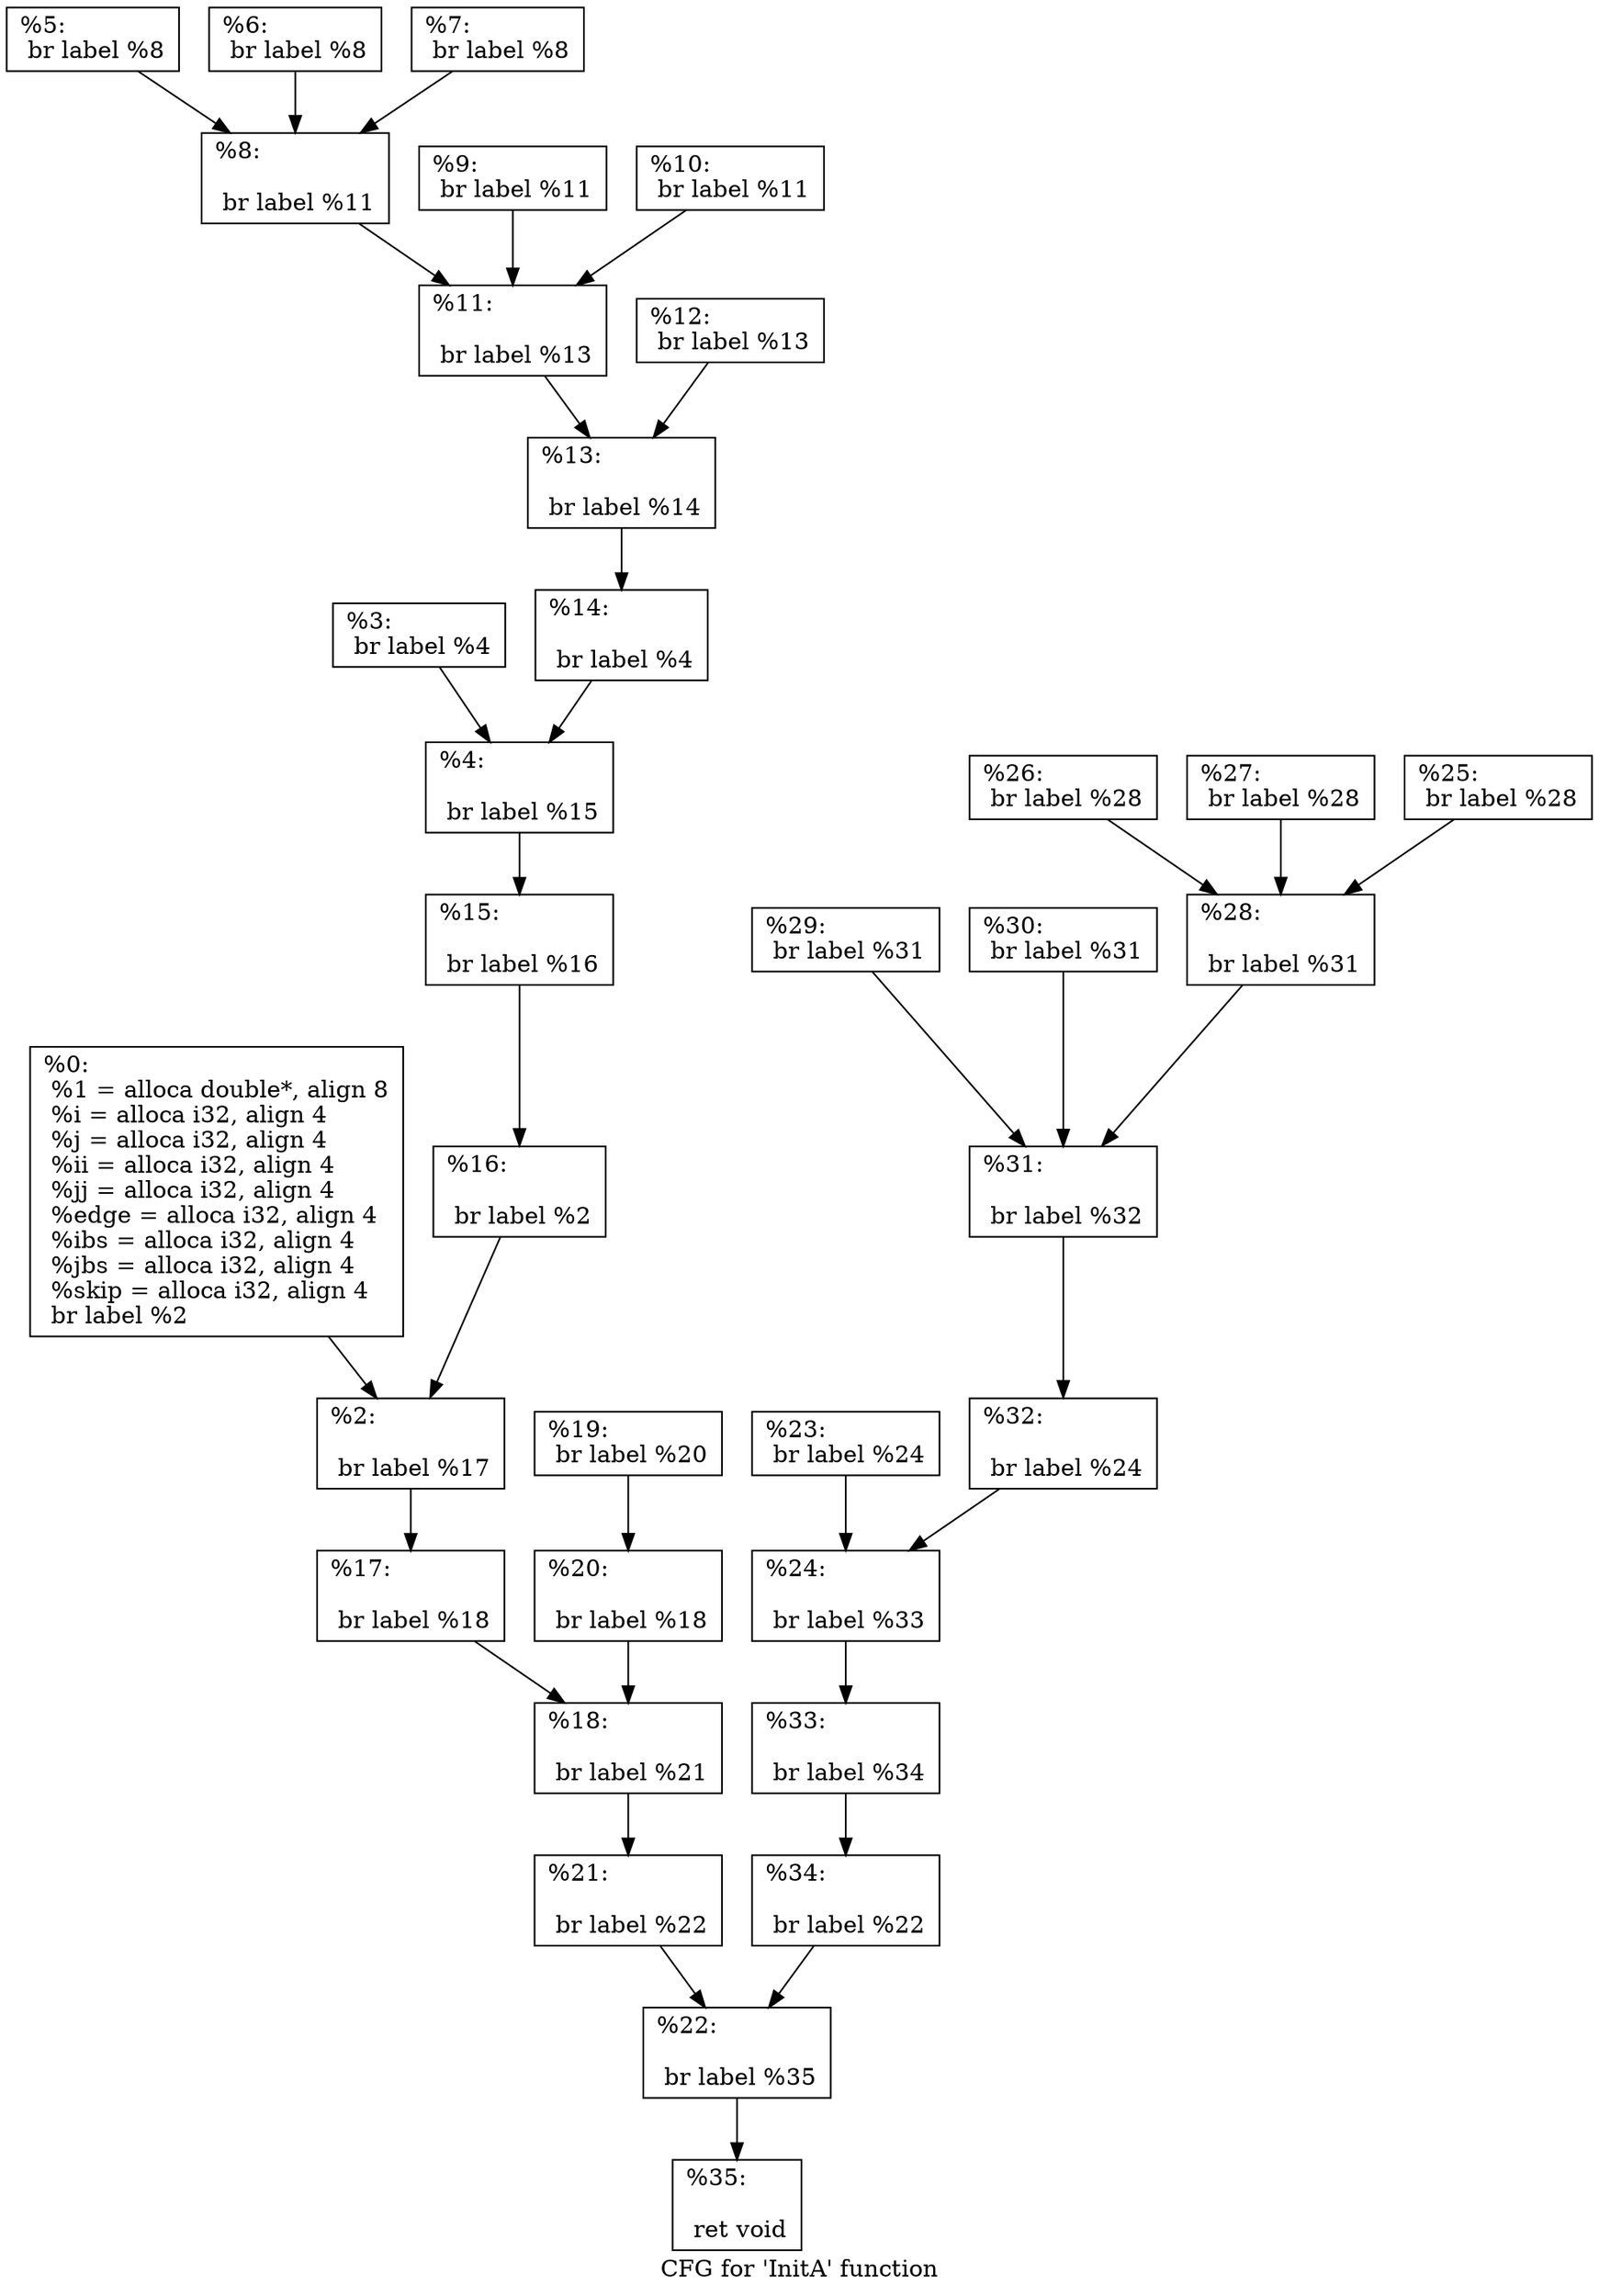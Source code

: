 digraph "CFG for 'InitA' function" {
	label="CFG for 'InitA' function";

	Node0x2ba1930 [shape=record,label="{%0:\l  %1 = alloca double*, align 8\l  %i = alloca i32, align 4\l  %j = alloca i32, align 4\l  %ii = alloca i32, align 4\l  %jj = alloca i32, align 4\l  %edge = alloca i32, align 4\l  %ibs = alloca i32, align 4\l  %jbs = alloca i32, align 4\l  %skip = alloca i32, align 4\l  br label %2\l}"];
	Node0x2ba1930 -> Node0x2ba1990;
	Node0x2ba1990 [shape=record,label="{%2:\l\l  br label %17\l}"];
	Node0x2ba1990 -> Node0x2ba1f30;
	Node0x2ba19f0 [shape=record,label="{%3:                                                  \l  br label %4\l}"];
	Node0x2ba19f0 -> Node0x2ba1a50;
	Node0x2ba1a50 [shape=record,label="{%4:\l\l  br label %15\l}"];
	Node0x2ba1a50 -> Node0x2ba1e70;
	Node0x2ba1ab0 [shape=record,label="{%5:                                                  \l  br label %8\l}"];
	Node0x2ba1ab0 -> Node0x2ba1bd0;
	Node0x2ba1b10 [shape=record,label="{%6:                                                  \l  br label %8\l}"];
	Node0x2ba1b10 -> Node0x2ba1bd0;
	Node0x2ba1b70 [shape=record,label="{%7:                                                  \l  br label %8\l}"];
	Node0x2ba1b70 -> Node0x2ba1bd0;
	Node0x2ba1bd0 [shape=record,label="{%8:\l\l  br label %11\l}"];
	Node0x2ba1bd0 -> Node0x2ba1cf0;
	Node0x2ba1c30 [shape=record,label="{%9:                                                  \l  br label %11\l}"];
	Node0x2ba1c30 -> Node0x2ba1cf0;
	Node0x2ba1c90 [shape=record,label="{%10:                                                  \l  br label %11\l}"];
	Node0x2ba1c90 -> Node0x2ba1cf0;
	Node0x2ba1cf0 [shape=record,label="{%11:\l\l  br label %13\l}"];
	Node0x2ba1cf0 -> Node0x2ba1db0;
	Node0x2ba1d50 [shape=record,label="{%12:                                                  \l  br label %13\l}"];
	Node0x2ba1d50 -> Node0x2ba1db0;
	Node0x2ba1db0 [shape=record,label="{%13:\l\l  br label %14\l}"];
	Node0x2ba1db0 -> Node0x2ba1e10;
	Node0x2ba1e10 [shape=record,label="{%14:\l\l  br label %4\l}"];
	Node0x2ba1e10 -> Node0x2ba1a50;
	Node0x2ba1e70 [shape=record,label="{%15:\l\l  br label %16\l}"];
	Node0x2ba1e70 -> Node0x2ba1ed0;
	Node0x2ba1ed0 [shape=record,label="{%16:\l\l  br label %2\l}"];
	Node0x2ba1ed0 -> Node0x2ba1990;
	Node0x2ba1f30 [shape=record,label="{%17:\l\l  br label %18\l}"];
	Node0x2ba1f30 -> Node0x2ba1f90;
	Node0x2ba1f90 [shape=record,label="{%18:\l\l  br label %21\l}"];
	Node0x2ba1f90 -> Node0x2ba20b0;
	Node0x2ba1ff0 [shape=record,label="{%19:                                                  \l  br label %20\l}"];
	Node0x2ba1ff0 -> Node0x2ba2050;
	Node0x2ba2050 [shape=record,label="{%20:\l\l  br label %18\l}"];
	Node0x2ba2050 -> Node0x2ba1f90;
	Node0x2ba20b0 [shape=record,label="{%21:\l\l  br label %22\l}"];
	Node0x2ba20b0 -> Node0x2ba2110;
	Node0x2ba2110 [shape=record,label="{%22:\l\l  br label %35\l}"];
	Node0x2ba2110 -> Node0x2ba25f0;
	Node0x2ba2170 [shape=record,label="{%23:                                                  \l  br label %24\l}"];
	Node0x2ba2170 -> Node0x2ba21d0;
	Node0x2ba21d0 [shape=record,label="{%24:\l\l  br label %33\l}"];
	Node0x2ba21d0 -> Node0x2ba2530;
	Node0x2ba2230 [shape=record,label="{%25:                                                  \l  br label %28\l}"];
	Node0x2ba2230 -> Node0x2ba2350;
	Node0x2ba2290 [shape=record,label="{%26:                                                  \l  br label %28\l}"];
	Node0x2ba2290 -> Node0x2ba2350;
	Node0x2ba22f0 [shape=record,label="{%27:                                                  \l  br label %28\l}"];
	Node0x2ba22f0 -> Node0x2ba2350;
	Node0x2ba2350 [shape=record,label="{%28:\l\l  br label %31\l}"];
	Node0x2ba2350 -> Node0x2ba2470;
	Node0x2ba23b0 [shape=record,label="{%29:                                                  \l  br label %31\l}"];
	Node0x2ba23b0 -> Node0x2ba2470;
	Node0x2ba2410 [shape=record,label="{%30:                                                  \l  br label %31\l}"];
	Node0x2ba2410 -> Node0x2ba2470;
	Node0x2ba2470 [shape=record,label="{%31:\l\l  br label %32\l}"];
	Node0x2ba2470 -> Node0x2ba24d0;
	Node0x2ba24d0 [shape=record,label="{%32:\l\l  br label %24\l}"];
	Node0x2ba24d0 -> Node0x2ba21d0;
	Node0x2ba2530 [shape=record,label="{%33:\l\l  br label %34\l}"];
	Node0x2ba2530 -> Node0x2ba2590;
	Node0x2ba2590 [shape=record,label="{%34:\l\l  br label %22\l}"];
	Node0x2ba2590 -> Node0x2ba2110;
	Node0x2ba25f0 [shape=record,label="{%35:\l\l  ret void\l}"];
}
